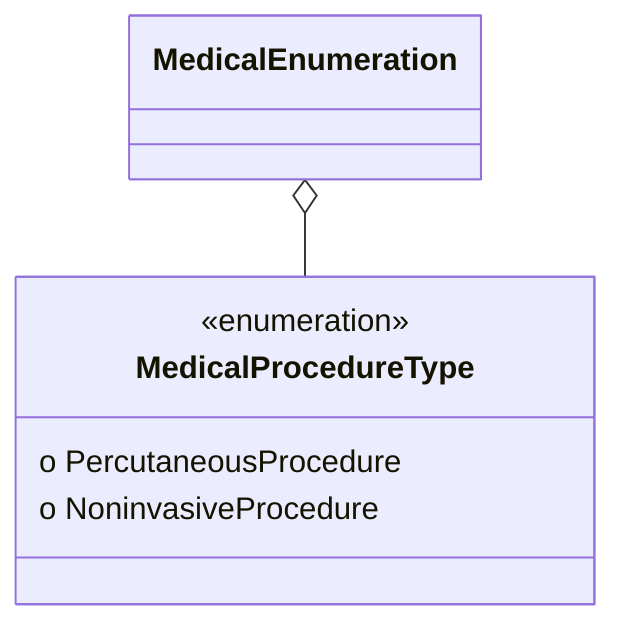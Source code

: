 classDiagram
MedicalEnumeration o-- MedicalProcedureType
  class MedicalProcedureType {
<<enumeration>>
  o PercutaneousProcedure
  o NoninvasiveProcedure
}